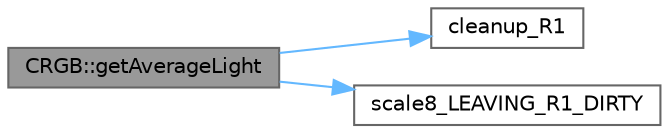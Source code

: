 digraph "CRGB::getAverageLight"
{
 // LATEX_PDF_SIZE
  bgcolor="transparent";
  edge [fontname=Helvetica,fontsize=10,labelfontname=Helvetica,labelfontsize=10];
  node [fontname=Helvetica,fontsize=10,shape=box,height=0.2,width=0.4];
  rankdir="LR";
  Node1 [id="Node000001",label="CRGB::getAverageLight",height=0.2,width=0.4,color="gray40", fillcolor="grey60", style="filled", fontcolor="black",tooltip="Get the average of the R, G, and B values."];
  Node1 -> Node2 [id="edge1_Node000001_Node000002",color="steelblue1",style="solid",tooltip=" "];
  Node2 [id="Node000002",label="cleanup_R1",height=0.2,width=0.4,color="grey40", fillcolor="white", style="filled",URL="$d0/da5/group___scaling_dirty.html#ga3fade00fb4cf5b937b973128198a7a79",tooltip="Clean up the r1 register after a series of *LEAVING_R1_DIRTY calls."];
  Node1 -> Node3 [id="edge2_Node000001_Node000003",color="steelblue1",style="solid",tooltip=" "];
  Node3 [id="Node000003",label="scale8_LEAVING_R1_DIRTY",height=0.2,width=0.4,color="grey40", fillcolor="white", style="filled",URL="$d0/da5/group___scaling_dirty.html#ga7386235cada3aca429b189681d2ec56d",tooltip="This version of scale8() does not clean up the R1 register on AVR."];
}
